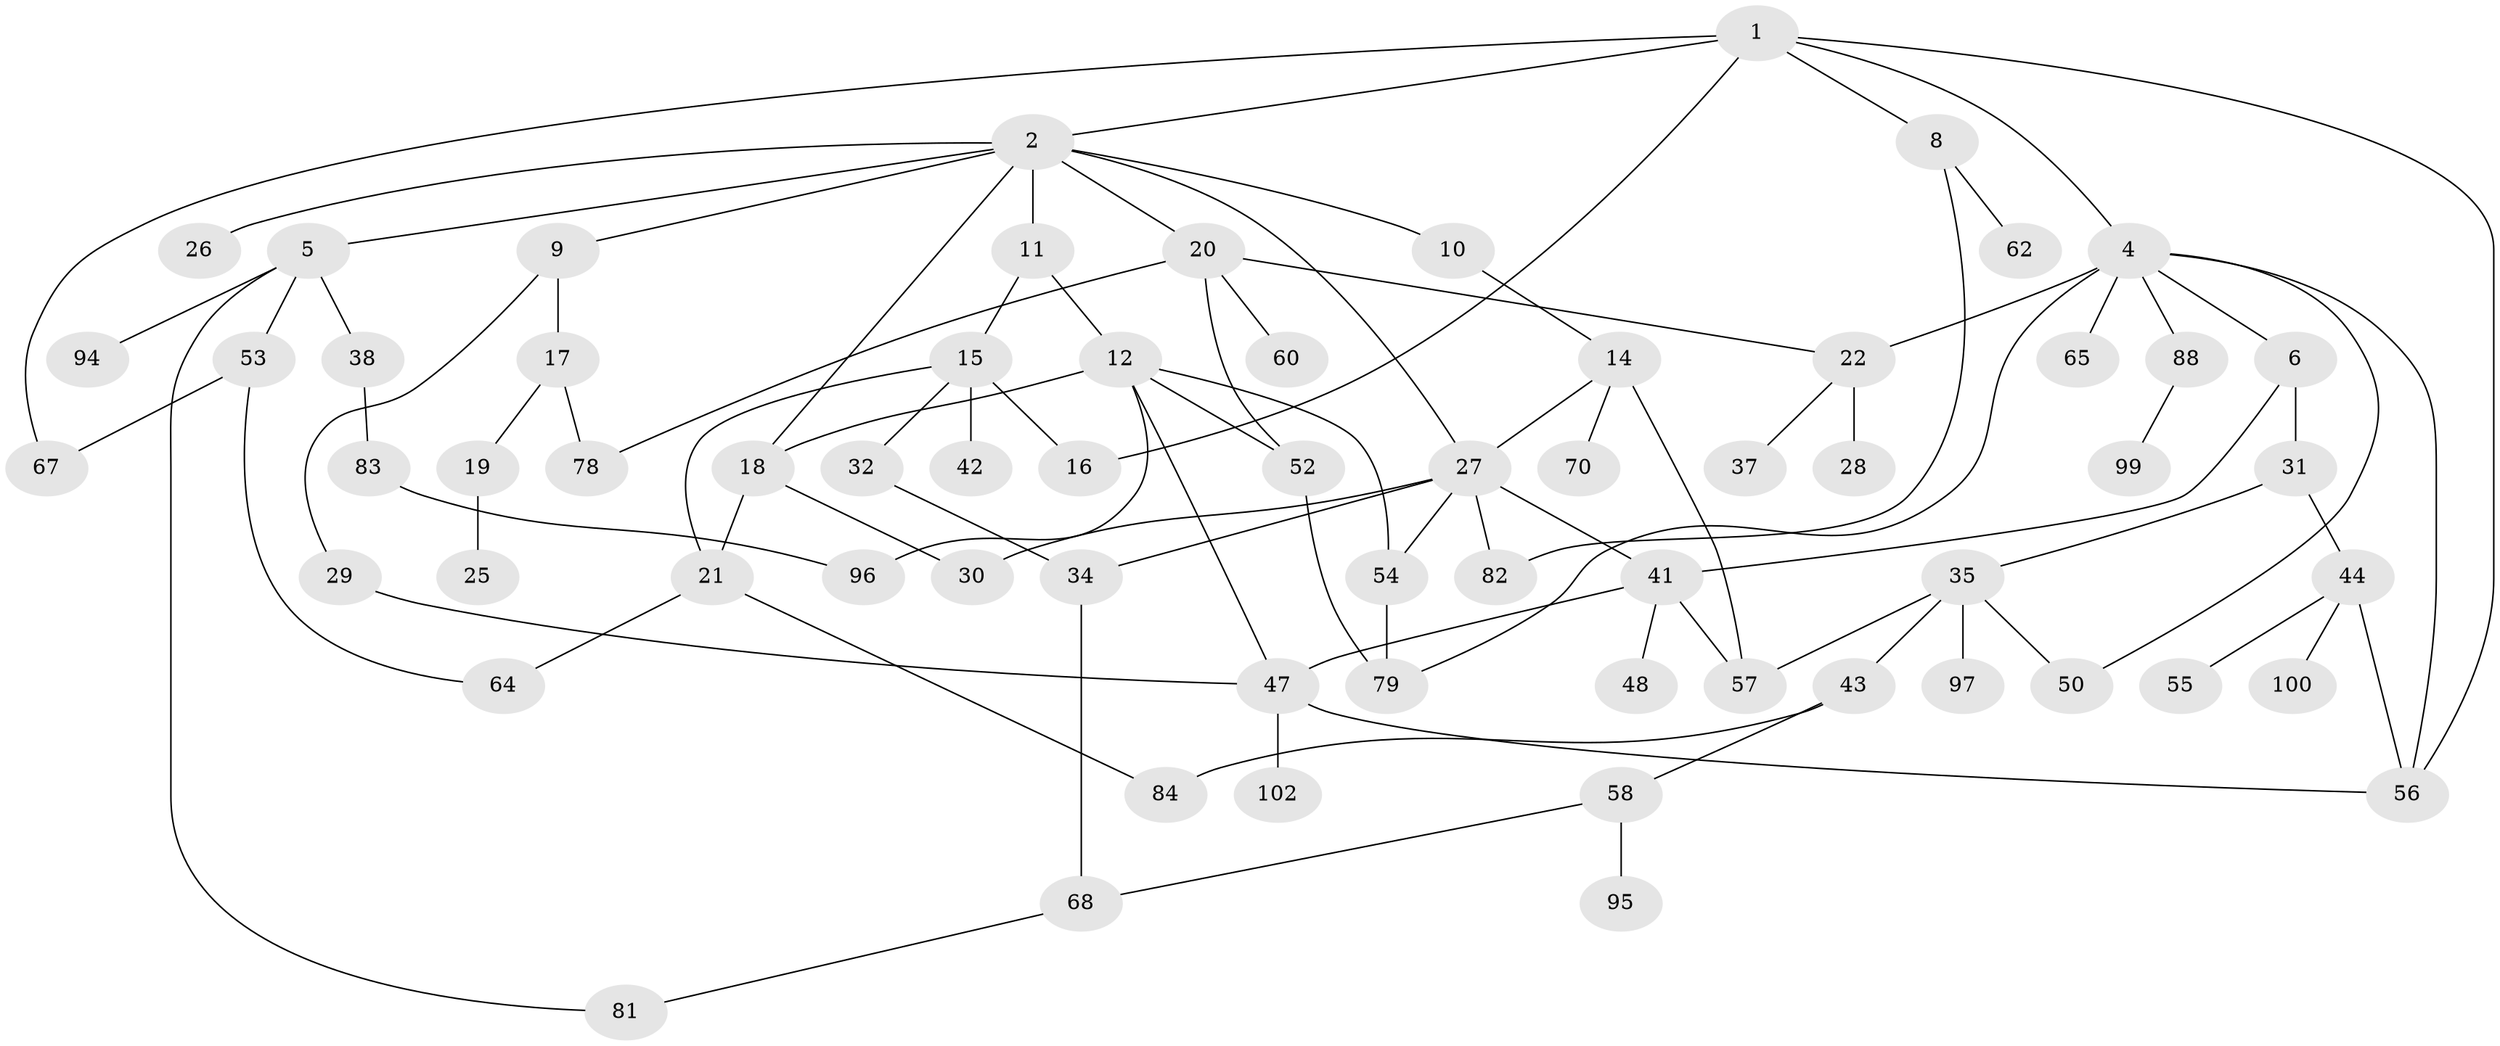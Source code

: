 // original degree distribution, {4: 0.1568627450980392, 6: 0.0392156862745098, 3: 0.22549019607843138, 5: 0.0392156862745098, 2: 0.27450980392156865, 1: 0.2647058823529412}
// Generated by graph-tools (version 1.1) at 2025/41/03/06/25 10:41:26]
// undirected, 66 vertices, 93 edges
graph export_dot {
graph [start="1"]
  node [color=gray90,style=filled];
  1 [super="+3"];
  2 [super="+7"];
  4 [super="+13"];
  5 [super="+23"];
  6 [super="+71"];
  8;
  9 [super="+73"];
  10;
  11;
  12 [super="+80"];
  14 [super="+33"];
  15 [super="+90"];
  16 [super="+86"];
  17 [super="+49"];
  18;
  19 [super="+87"];
  20 [super="+45"];
  21 [super="+76"];
  22 [super="+24"];
  25;
  26;
  27 [super="+36"];
  28 [super="+74"];
  29;
  30;
  31 [super="+89"];
  32 [super="+59"];
  34 [super="+46"];
  35 [super="+39"];
  37 [super="+40"];
  38 [super="+61"];
  41 [super="+101"];
  42;
  43 [super="+72"];
  44 [super="+51"];
  47 [super="+63"];
  48;
  50 [super="+69"];
  52;
  53 [super="+75"];
  54 [super="+66"];
  55;
  56 [super="+92"];
  57;
  58 [super="+98"];
  60;
  62;
  64 [super="+91"];
  65;
  67;
  68 [super="+77"];
  70;
  78;
  79;
  81;
  82;
  83 [super="+85"];
  84 [super="+93"];
  88;
  94;
  95;
  96;
  97;
  99;
  100;
  102;
  1 -- 2;
  1 -- 16;
  1 -- 67;
  1 -- 8;
  1 -- 56;
  1 -- 4;
  2 -- 5;
  2 -- 18;
  2 -- 20;
  2 -- 27;
  2 -- 10;
  2 -- 9;
  2 -- 26;
  2 -- 11;
  4 -- 6;
  4 -- 22 [weight=2];
  4 -- 88;
  4 -- 56;
  4 -- 65;
  4 -- 50;
  4 -- 79;
  5 -- 81;
  5 -- 38;
  5 -- 53;
  5 -- 94;
  6 -- 31;
  6 -- 41;
  8 -- 62;
  8 -- 82;
  9 -- 17;
  9 -- 29;
  10 -- 14;
  11 -- 12;
  11 -- 15;
  12 -- 47;
  12 -- 54;
  12 -- 52;
  12 -- 96;
  12 -- 18;
  14 -- 70;
  14 -- 57;
  14 -- 27;
  15 -- 32;
  15 -- 42;
  15 -- 21;
  15 -- 16;
  17 -- 19;
  17 -- 78;
  18 -- 21;
  18 -- 30;
  19 -- 25;
  20 -- 78;
  20 -- 22;
  20 -- 52;
  20 -- 60;
  21 -- 84;
  21 -- 64;
  22 -- 28;
  22 -- 37;
  27 -- 34;
  27 -- 82;
  27 -- 54;
  27 -- 30;
  27 -- 41;
  29 -- 47;
  31 -- 35;
  31 -- 44;
  32 -- 34;
  34 -- 68;
  35 -- 43;
  35 -- 50;
  35 -- 57;
  35 -- 97;
  38 -- 83;
  41 -- 48;
  41 -- 57;
  41 -- 47;
  43 -- 58;
  43 -- 84;
  44 -- 55;
  44 -- 100;
  44 -- 56;
  47 -- 56;
  47 -- 102;
  52 -- 79;
  53 -- 64;
  53 -- 67;
  54 -- 79;
  58 -- 68;
  58 -- 95;
  68 -- 81;
  83 -- 96;
  88 -- 99;
}
